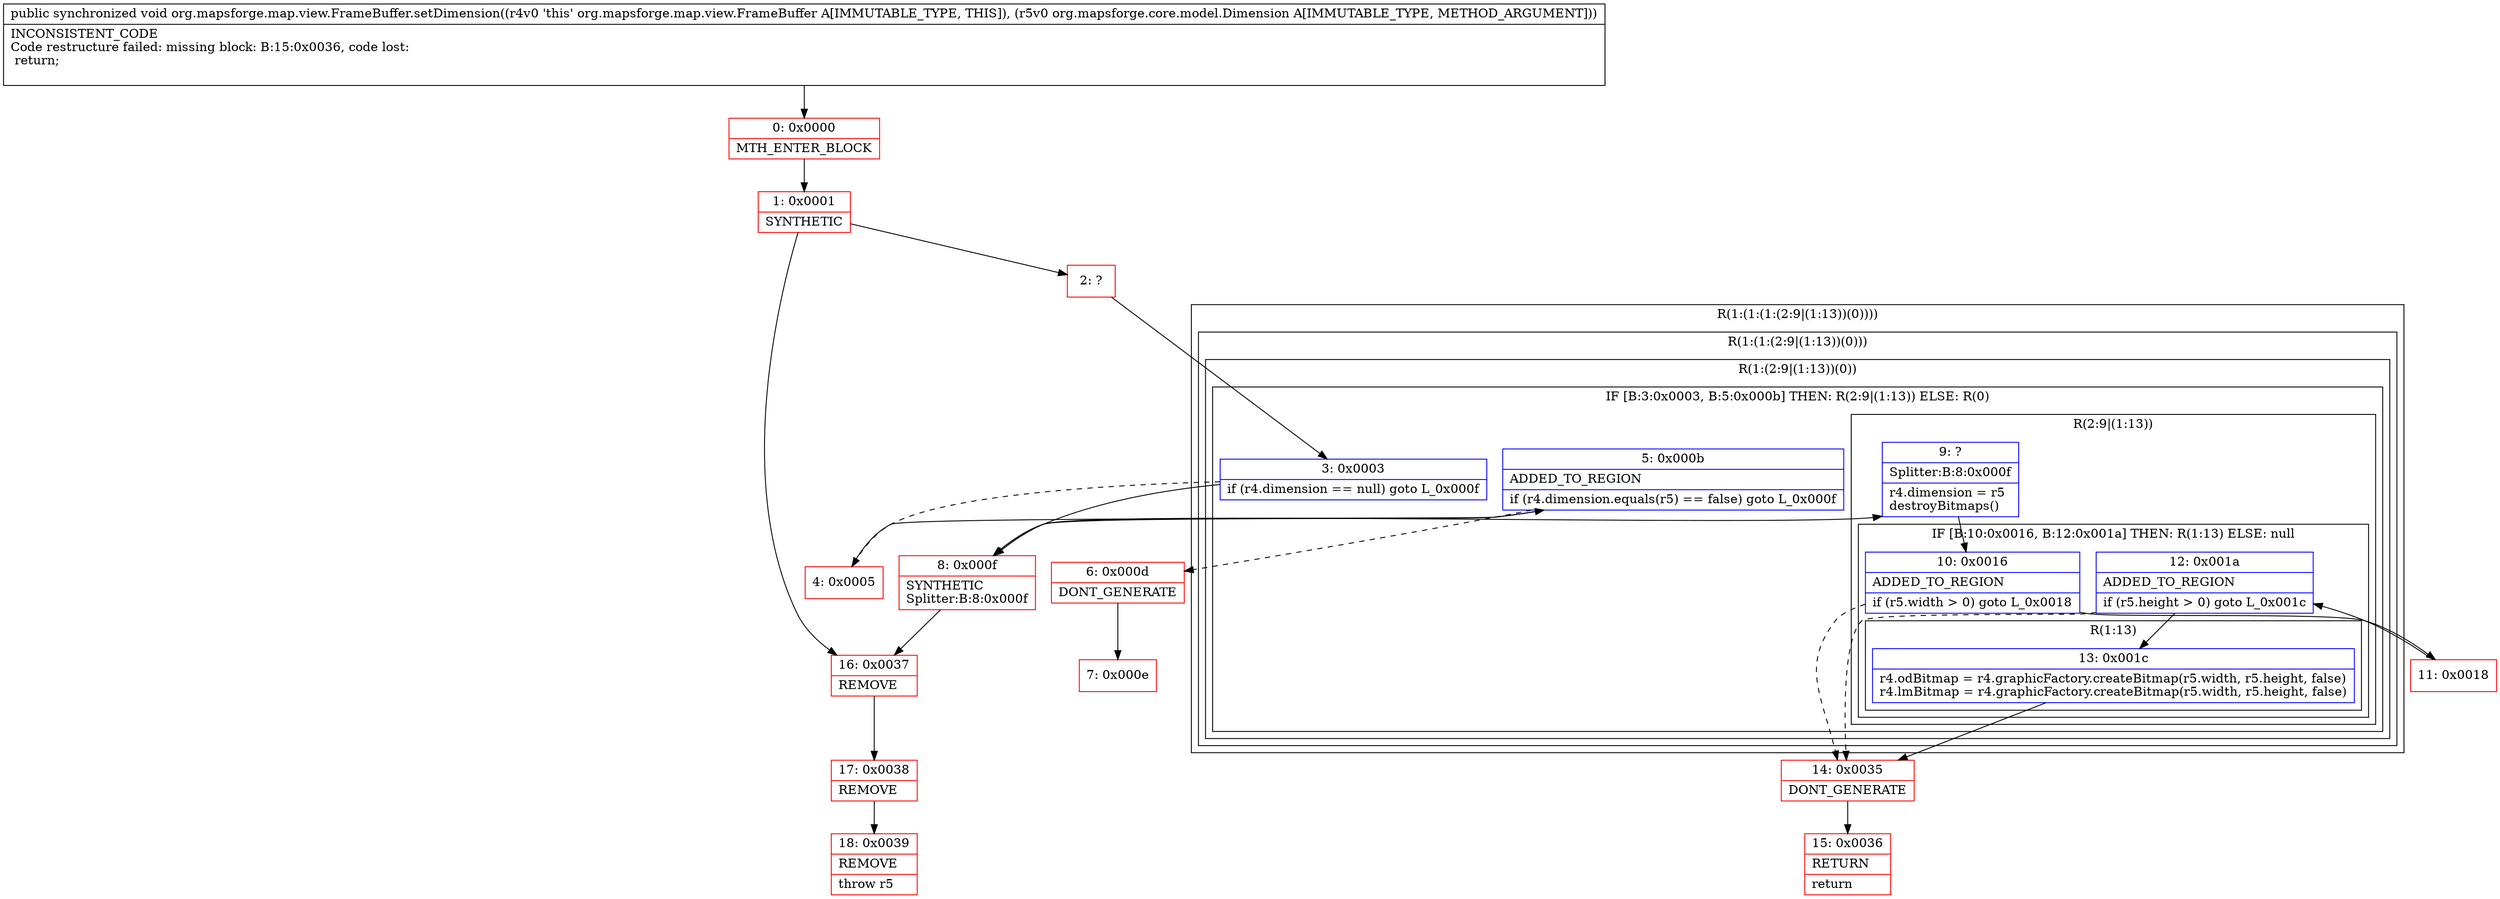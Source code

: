 digraph "CFG fororg.mapsforge.map.view.FrameBuffer.setDimension(Lorg\/mapsforge\/core\/model\/Dimension;)V" {
subgraph cluster_Region_850426931 {
label = "R(1:(1:(1:(2:9|(1:13))(0))))";
node [shape=record,color=blue];
subgraph cluster_Region_1064313522 {
label = "R(1:(1:(2:9|(1:13))(0)))";
node [shape=record,color=blue];
subgraph cluster_Region_1404120309 {
label = "R(1:(2:9|(1:13))(0))";
node [shape=record,color=blue];
subgraph cluster_IfRegion_1032718946 {
label = "IF [B:3:0x0003, B:5:0x000b] THEN: R(2:9|(1:13)) ELSE: R(0)";
node [shape=record,color=blue];
Node_3 [shape=record,label="{3\:\ 0x0003|if (r4.dimension == null) goto L_0x000f\l}"];
Node_5 [shape=record,label="{5\:\ 0x000b|ADDED_TO_REGION\l|if (r4.dimension.equals(r5) == false) goto L_0x000f\l}"];
subgraph cluster_Region_216971268 {
label = "R(2:9|(1:13))";
node [shape=record,color=blue];
Node_9 [shape=record,label="{9\:\ ?|Splitter:B:8:0x000f\l|r4.dimension = r5\ldestroyBitmaps()\l}"];
subgraph cluster_IfRegion_842362521 {
label = "IF [B:10:0x0016, B:12:0x001a] THEN: R(1:13) ELSE: null";
node [shape=record,color=blue];
Node_10 [shape=record,label="{10\:\ 0x0016|ADDED_TO_REGION\l|if (r5.width \> 0) goto L_0x0018\l}"];
Node_12 [shape=record,label="{12\:\ 0x001a|ADDED_TO_REGION\l|if (r5.height \> 0) goto L_0x001c\l}"];
subgraph cluster_Region_1748576942 {
label = "R(1:13)";
node [shape=record,color=blue];
Node_13 [shape=record,label="{13\:\ 0x001c|r4.odBitmap = r4.graphicFactory.createBitmap(r5.width, r5.height, false)\lr4.lmBitmap = r4.graphicFactory.createBitmap(r5.width, r5.height, false)\l}"];
}
}
}
subgraph cluster_Region_631890129 {
label = "R(0)";
node [shape=record,color=blue];
}
}
}
}
}
Node_0 [shape=record,color=red,label="{0\:\ 0x0000|MTH_ENTER_BLOCK\l}"];
Node_1 [shape=record,color=red,label="{1\:\ 0x0001|SYNTHETIC\l}"];
Node_2 [shape=record,color=red,label="{2\:\ ?}"];
Node_4 [shape=record,color=red,label="{4\:\ 0x0005}"];
Node_6 [shape=record,color=red,label="{6\:\ 0x000d|DONT_GENERATE\l}"];
Node_7 [shape=record,color=red,label="{7\:\ 0x000e}"];
Node_8 [shape=record,color=red,label="{8\:\ 0x000f|SYNTHETIC\lSplitter:B:8:0x000f\l}"];
Node_11 [shape=record,color=red,label="{11\:\ 0x0018}"];
Node_14 [shape=record,color=red,label="{14\:\ 0x0035|DONT_GENERATE\l}"];
Node_15 [shape=record,color=red,label="{15\:\ 0x0036|RETURN\l|return\l}"];
Node_16 [shape=record,color=red,label="{16\:\ 0x0037|REMOVE\l}"];
Node_17 [shape=record,color=red,label="{17\:\ 0x0038|REMOVE\l}"];
Node_18 [shape=record,color=red,label="{18\:\ 0x0039|REMOVE\l|throw r5\l}"];
MethodNode[shape=record,label="{public synchronized void org.mapsforge.map.view.FrameBuffer.setDimension((r4v0 'this' org.mapsforge.map.view.FrameBuffer A[IMMUTABLE_TYPE, THIS]), (r5v0 org.mapsforge.core.model.Dimension A[IMMUTABLE_TYPE, METHOD_ARGUMENT]))  | INCONSISTENT_CODE\lCode restructure failed: missing block: B:15:0x0036, code lost:\l    return;\l\l}"];
MethodNode -> Node_0;
Node_3 -> Node_4[style=dashed];
Node_3 -> Node_8;
Node_5 -> Node_6[style=dashed];
Node_5 -> Node_8;
Node_9 -> Node_10;
Node_10 -> Node_11;
Node_10 -> Node_14[style=dashed];
Node_12 -> Node_13;
Node_12 -> Node_14[style=dashed];
Node_13 -> Node_14;
Node_0 -> Node_1;
Node_1 -> Node_2;
Node_1 -> Node_16;
Node_2 -> Node_3;
Node_4 -> Node_5;
Node_6 -> Node_7;
Node_8 -> Node_9;
Node_8 -> Node_16;
Node_11 -> Node_12;
Node_14 -> Node_15;
Node_16 -> Node_17;
Node_17 -> Node_18;
}

